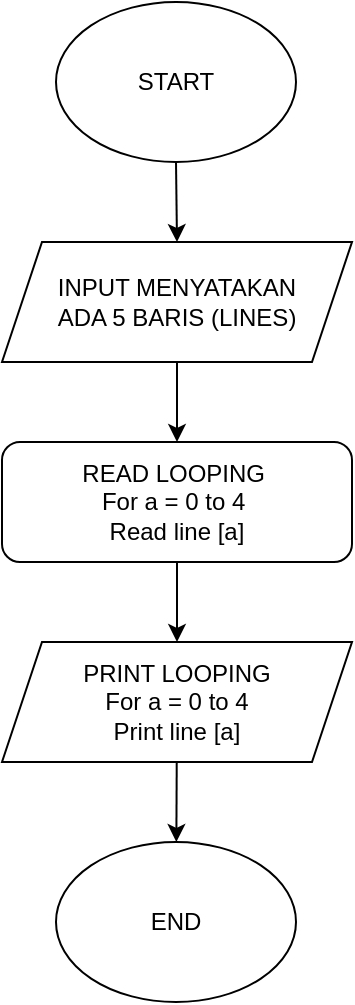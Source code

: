<mxfile version="21.7.5" type="device">
  <diagram id="AxDjYkhR9DglB62pDZE8" name="Page-1">
    <mxGraphModel dx="1050" dy="1735" grid="1" gridSize="10" guides="1" tooltips="1" connect="1" arrows="1" fold="1" page="1" pageScale="1" pageWidth="850" pageHeight="1100" math="0" shadow="0">
      <root>
        <mxCell id="0" />
        <mxCell id="1" parent="0" />
        <mxCell id="sZx4sZHFijIDFqTBi8BH-1" value="START" style="ellipse;whiteSpace=wrap;html=1;" parent="1" vertex="1">
          <mxGeometry x="365" y="-960" width="120" height="80" as="geometry" />
        </mxCell>
        <mxCell id="sZx4sZHFijIDFqTBi8BH-2" value="INPUT MENYATAKAN&lt;br&gt;ADA 5 BARIS (LINES)" style="shape=parallelogram;perimeter=parallelogramPerimeter;whiteSpace=wrap;html=1;fixedSize=1;" parent="1" vertex="1">
          <mxGeometry x="338" y="-840" width="175" height="60" as="geometry" />
        </mxCell>
        <mxCell id="sZx4sZHFijIDFqTBi8BH-3" value="END" style="ellipse;whiteSpace=wrap;html=1;" parent="1" vertex="1">
          <mxGeometry x="365" y="-540" width="120" height="80" as="geometry" />
        </mxCell>
        <mxCell id="sZx4sZHFijIDFqTBi8BH-4" value="" style="endArrow=classic;html=1;rounded=0;" parent="1" source="6N6JbH6lbsIY325ItZFe-3" target="sZx4sZHFijIDFqTBi8BH-3" edge="1">
          <mxGeometry width="50" height="50" relative="1" as="geometry">
            <mxPoint x="790.5" y="-620" as="sourcePoint" />
            <mxPoint x="825" y="-540" as="targetPoint" />
          </mxGeometry>
        </mxCell>
        <mxCell id="sZx4sZHFijIDFqTBi8BH-5" value="" style="endArrow=classic;html=1;rounded=0;exitX=0.5;exitY=1;exitDx=0;exitDy=0;entryX=0.5;entryY=0;entryDx=0;entryDy=0;" parent="1" source="sZx4sZHFijIDFqTBi8BH-1" target="sZx4sZHFijIDFqTBi8BH-2" edge="1">
          <mxGeometry width="50" height="50" relative="1" as="geometry">
            <mxPoint x="410" y="-650" as="sourcePoint" />
            <mxPoint x="460" y="-700" as="targetPoint" />
          </mxGeometry>
        </mxCell>
        <mxCell id="6N6JbH6lbsIY325ItZFe-2" value="READ LOOPING&amp;nbsp;&lt;br&gt;For a = 0 to 4&amp;nbsp;&lt;br&gt;Read line [a]" style="rounded=1;whiteSpace=wrap;html=1;" vertex="1" parent="1">
          <mxGeometry x="338" y="-740" width="175" height="60" as="geometry" />
        </mxCell>
        <mxCell id="6N6JbH6lbsIY325ItZFe-3" value="PRINT LOOPING&lt;br&gt;For a = 0 to 4&lt;br&gt;Print line [a]" style="shape=parallelogram;perimeter=parallelogramPerimeter;whiteSpace=wrap;html=1;fixedSize=1;" vertex="1" parent="1">
          <mxGeometry x="338" y="-640" width="175" height="60" as="geometry" />
        </mxCell>
        <mxCell id="6N6JbH6lbsIY325ItZFe-4" value="" style="endArrow=classic;html=1;rounded=0;exitX=0.5;exitY=1;exitDx=0;exitDy=0;entryX=0.5;entryY=0;entryDx=0;entryDy=0;" edge="1" parent="1" source="6N6JbH6lbsIY325ItZFe-2" target="6N6JbH6lbsIY325ItZFe-3">
          <mxGeometry width="50" height="50" relative="1" as="geometry">
            <mxPoint x="570" y="-640" as="sourcePoint" />
            <mxPoint x="620" y="-690" as="targetPoint" />
          </mxGeometry>
        </mxCell>
        <mxCell id="6N6JbH6lbsIY325ItZFe-5" value="" style="endArrow=classic;html=1;rounded=0;exitX=0.5;exitY=1;exitDx=0;exitDy=0;entryX=0.5;entryY=0;entryDx=0;entryDy=0;" edge="1" parent="1" source="sZx4sZHFijIDFqTBi8BH-2" target="6N6JbH6lbsIY325ItZFe-2">
          <mxGeometry width="50" height="50" relative="1" as="geometry">
            <mxPoint x="570" y="-640" as="sourcePoint" />
            <mxPoint x="620" y="-690" as="targetPoint" />
          </mxGeometry>
        </mxCell>
      </root>
    </mxGraphModel>
  </diagram>
</mxfile>
